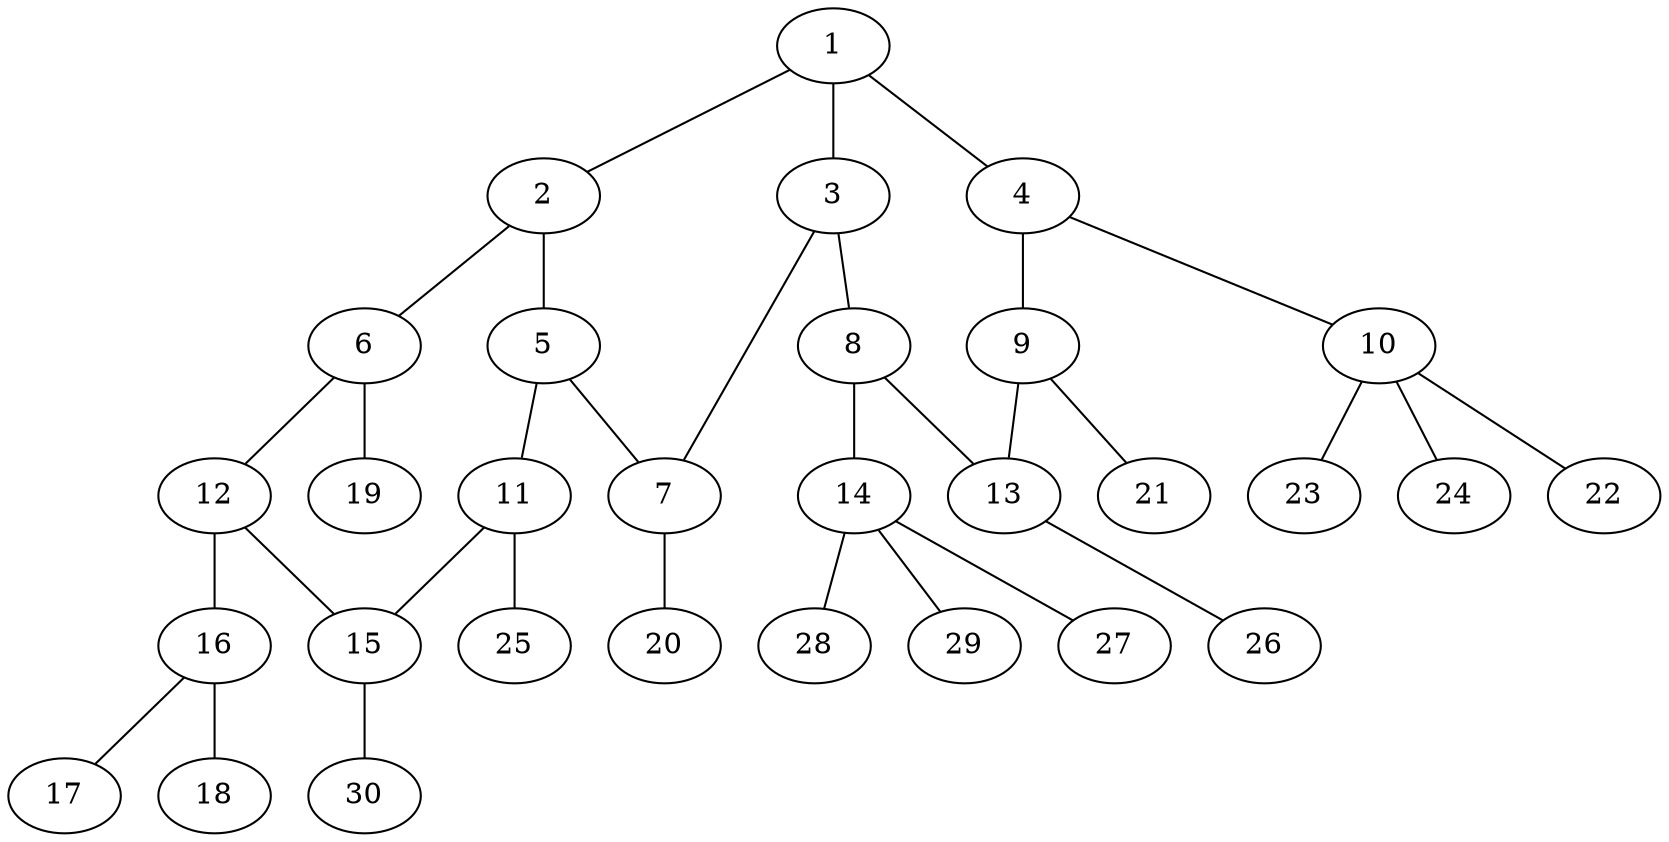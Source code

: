 graph molecule_3319 {
	1	 [chem=C];
	2	 [chem=C];
	1 -- 2	 [valence=1];
	3	 [chem=C];
	1 -- 3	 [valence=2];
	4	 [chem=C];
	1 -- 4	 [valence=1];
	5	 [chem=C];
	2 -- 5	 [valence=2];
	6	 [chem=C];
	2 -- 6	 [valence=1];
	7	 [chem=N];
	3 -- 7	 [valence=1];
	8	 [chem=C];
	3 -- 8	 [valence=1];
	9	 [chem=C];
	4 -- 9	 [valence=2];
	10	 [chem=C];
	4 -- 10	 [valence=1];
	5 -- 7	 [valence=1];
	11	 [chem=C];
	5 -- 11	 [valence=1];
	12	 [chem=C];
	6 -- 12	 [valence=2];
	19	 [chem=H];
	6 -- 19	 [valence=1];
	20	 [chem=H];
	7 -- 20	 [valence=1];
	13	 [chem=C];
	8 -- 13	 [valence=2];
	14	 [chem=C];
	8 -- 14	 [valence=1];
	9 -- 13	 [valence=1];
	21	 [chem=H];
	9 -- 21	 [valence=1];
	22	 [chem=H];
	10 -- 22	 [valence=1];
	23	 [chem=H];
	10 -- 23	 [valence=1];
	24	 [chem=H];
	10 -- 24	 [valence=1];
	15	 [chem=C];
	11 -- 15	 [valence=2];
	25	 [chem=H];
	11 -- 25	 [valence=1];
	12 -- 15	 [valence=1];
	16	 [chem=N];
	12 -- 16	 [valence=1];
	26	 [chem=H];
	13 -- 26	 [valence=1];
	27	 [chem=H];
	14 -- 27	 [valence=1];
	28	 [chem=H];
	14 -- 28	 [valence=1];
	29	 [chem=H];
	14 -- 29	 [valence=1];
	30	 [chem=H];
	15 -- 30	 [valence=1];
	17	 [chem=O];
	16 -- 17	 [valence=2];
	18	 [chem=O];
	16 -- 18	 [valence=1];
}
